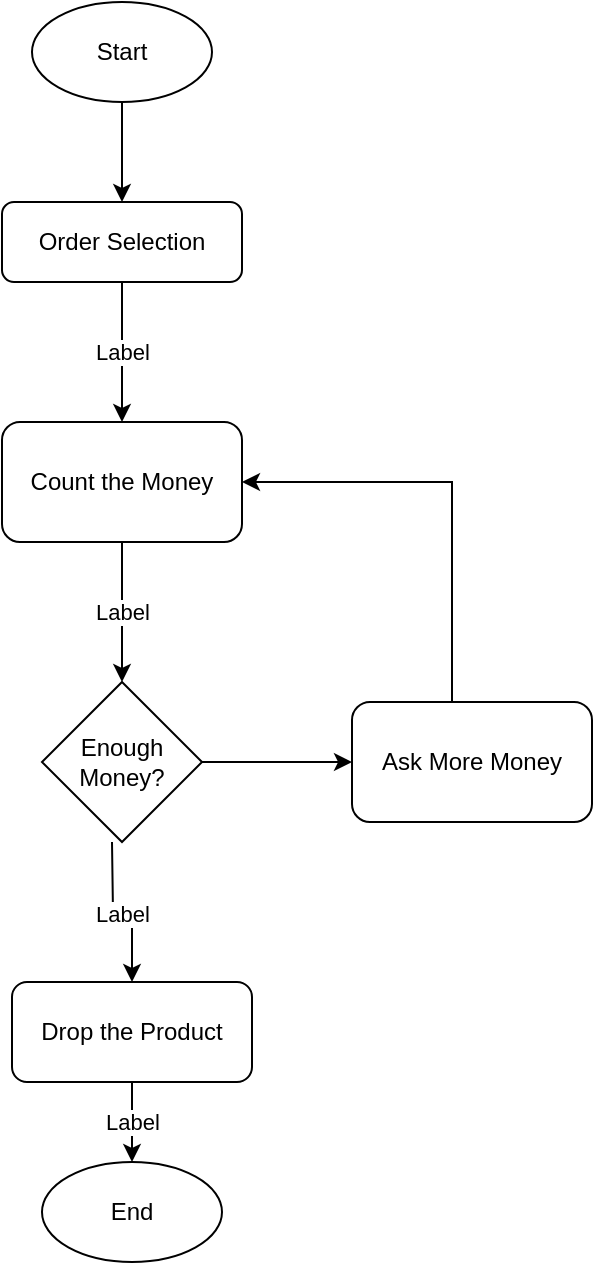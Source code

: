 <mxfile version="15.4.1" type="github"><diagram id="MTT2HOZvOWmnWl-uKBfq" name="Page-1"><mxGraphModel dx="1426" dy="769" grid="1" gridSize="10" guides="1" tooltips="1" connect="1" arrows="1" fold="1" page="1" pageScale="1" pageWidth="850" pageHeight="1100" math="0" shadow="0"><root><mxCell id="0"/><mxCell id="1" parent="0"/><mxCell id="KXqHOzX2wP-QHdxUR51E-9" style="edgeStyle=orthogonalEdgeStyle;rounded=0;orthogonalLoop=1;jettySize=auto;html=1;exitX=0.5;exitY=1;exitDx=0;exitDy=0;entryX=0.5;entryY=0;entryDx=0;entryDy=0;" edge="1" parent="1" source="KXqHOzX2wP-QHdxUR51E-1" target="KXqHOzX2wP-QHdxUR51E-3"><mxGeometry relative="1" as="geometry"/></mxCell><mxCell id="KXqHOzX2wP-QHdxUR51E-1" value="Start" style="ellipse;whiteSpace=wrap;html=1;" vertex="1" parent="1"><mxGeometry x="350" y="50" width="90" height="50" as="geometry"/></mxCell><mxCell id="KXqHOzX2wP-QHdxUR51E-2" value="End" style="ellipse;whiteSpace=wrap;html=1;" vertex="1" parent="1"><mxGeometry x="355" y="630" width="90" height="50" as="geometry"/></mxCell><mxCell id="KXqHOzX2wP-QHdxUR51E-3" value="Order Selection" style="rounded=1;whiteSpace=wrap;html=1;" vertex="1" parent="1"><mxGeometry x="335" y="150" width="120" height="40" as="geometry"/></mxCell><mxCell id="KXqHOzX2wP-QHdxUR51E-4" value="Drop the Product" style="rounded=1;whiteSpace=wrap;html=1;" vertex="1" parent="1"><mxGeometry x="340" y="540" width="120" height="50" as="geometry"/></mxCell><mxCell id="KXqHOzX2wP-QHdxUR51E-5" value="Count the Money" style="rounded=1;whiteSpace=wrap;html=1;" vertex="1" parent="1"><mxGeometry x="335" y="260" width="120" height="60" as="geometry"/></mxCell><mxCell id="KXqHOzX2wP-QHdxUR51E-6" value="Enough Money?" style="rhombus;whiteSpace=wrap;html=1;" vertex="1" parent="1"><mxGeometry x="355" y="390" width="80" height="80" as="geometry"/></mxCell><mxCell id="KXqHOzX2wP-QHdxUR51E-10" value="" style="endArrow=classic;html=1;rounded=0;edgeStyle=orthogonalEdgeStyle;exitX=0.5;exitY=1;exitDx=0;exitDy=0;" edge="1" parent="1" source="KXqHOzX2wP-QHdxUR51E-5" target="KXqHOzX2wP-QHdxUR51E-6"><mxGeometry relative="1" as="geometry"><mxPoint x="400" y="370" as="sourcePoint"/><mxPoint x="500" y="370" as="targetPoint"/></mxGeometry></mxCell><mxCell id="KXqHOzX2wP-QHdxUR51E-11" value="Label" style="edgeLabel;resizable=0;html=1;align=center;verticalAlign=middle;" connectable="0" vertex="1" parent="KXqHOzX2wP-QHdxUR51E-10"><mxGeometry relative="1" as="geometry"/></mxCell><mxCell id="KXqHOzX2wP-QHdxUR51E-12" value="" style="endArrow=classic;html=1;rounded=0;edgeStyle=orthogonalEdgeStyle;exitX=0.5;exitY=1;exitDx=0;exitDy=0;entryX=0.5;entryY=0;entryDx=0;entryDy=0;" edge="1" parent="1" source="KXqHOzX2wP-QHdxUR51E-3" target="KXqHOzX2wP-QHdxUR51E-5"><mxGeometry relative="1" as="geometry"><mxPoint x="430" y="210" as="sourcePoint"/><mxPoint x="530" y="210" as="targetPoint"/></mxGeometry></mxCell><mxCell id="KXqHOzX2wP-QHdxUR51E-13" value="Label" style="edgeLabel;resizable=0;html=1;align=center;verticalAlign=middle;" connectable="0" vertex="1" parent="KXqHOzX2wP-QHdxUR51E-12"><mxGeometry relative="1" as="geometry"/></mxCell><mxCell id="KXqHOzX2wP-QHdxUR51E-14" value="Ask More Money" style="rounded=1;whiteSpace=wrap;html=1;" vertex="1" parent="1"><mxGeometry x="510" y="400" width="120" height="60" as="geometry"/></mxCell><mxCell id="KXqHOzX2wP-QHdxUR51E-15" style="edgeStyle=orthogonalEdgeStyle;rounded=0;orthogonalLoop=1;jettySize=auto;html=1;entryX=0;entryY=0.5;entryDx=0;entryDy=0;exitX=1;exitY=0.5;exitDx=0;exitDy=0;" edge="1" parent="1" source="KXqHOzX2wP-QHdxUR51E-6" target="KXqHOzX2wP-QHdxUR51E-14"><mxGeometry relative="1" as="geometry"><mxPoint x="440" y="430" as="sourcePoint"/><mxPoint x="485" y="420" as="targetPoint"/><Array as="points"/></mxGeometry></mxCell><mxCell id="KXqHOzX2wP-QHdxUR51E-16" style="edgeStyle=orthogonalEdgeStyle;rounded=0;orthogonalLoop=1;jettySize=auto;html=1;entryX=1;entryY=0.5;entryDx=0;entryDy=0;" edge="1" parent="1" target="KXqHOzX2wP-QHdxUR51E-5"><mxGeometry relative="1" as="geometry"><mxPoint x="570" y="400" as="sourcePoint"/><mxPoint x="550" y="320" as="targetPoint"/><Array as="points"><mxPoint x="560" y="400"/><mxPoint x="560" y="290"/></Array></mxGeometry></mxCell><mxCell id="KXqHOzX2wP-QHdxUR51E-18" value="" style="endArrow=classic;html=1;rounded=0;edgeStyle=orthogonalEdgeStyle;entryX=0.5;entryY=0;entryDx=0;entryDy=0;" edge="1" parent="1" target="KXqHOzX2wP-QHdxUR51E-4"><mxGeometry relative="1" as="geometry"><mxPoint x="390" y="470" as="sourcePoint"/><mxPoint x="490" y="470" as="targetPoint"/></mxGeometry></mxCell><mxCell id="KXqHOzX2wP-QHdxUR51E-19" value="Label" style="edgeLabel;resizable=0;html=1;align=center;verticalAlign=middle;" connectable="0" vertex="1" parent="KXqHOzX2wP-QHdxUR51E-18"><mxGeometry relative="1" as="geometry"/></mxCell><mxCell id="KXqHOzX2wP-QHdxUR51E-20" value="" style="endArrow=classic;html=1;rounded=0;edgeStyle=orthogonalEdgeStyle;exitX=0.5;exitY=1;exitDx=0;exitDy=0;entryX=0.5;entryY=0;entryDx=0;entryDy=0;" edge="1" parent="1" source="KXqHOzX2wP-QHdxUR51E-4" target="KXqHOzX2wP-QHdxUR51E-2"><mxGeometry relative="1" as="geometry"><mxPoint x="410" y="610" as="sourcePoint"/><mxPoint x="510" y="610" as="targetPoint"/></mxGeometry></mxCell><mxCell id="KXqHOzX2wP-QHdxUR51E-21" value="Label" style="edgeLabel;resizable=0;html=1;align=center;verticalAlign=middle;" connectable="0" vertex="1" parent="KXqHOzX2wP-QHdxUR51E-20"><mxGeometry relative="1" as="geometry"/></mxCell></root></mxGraphModel></diagram></mxfile>